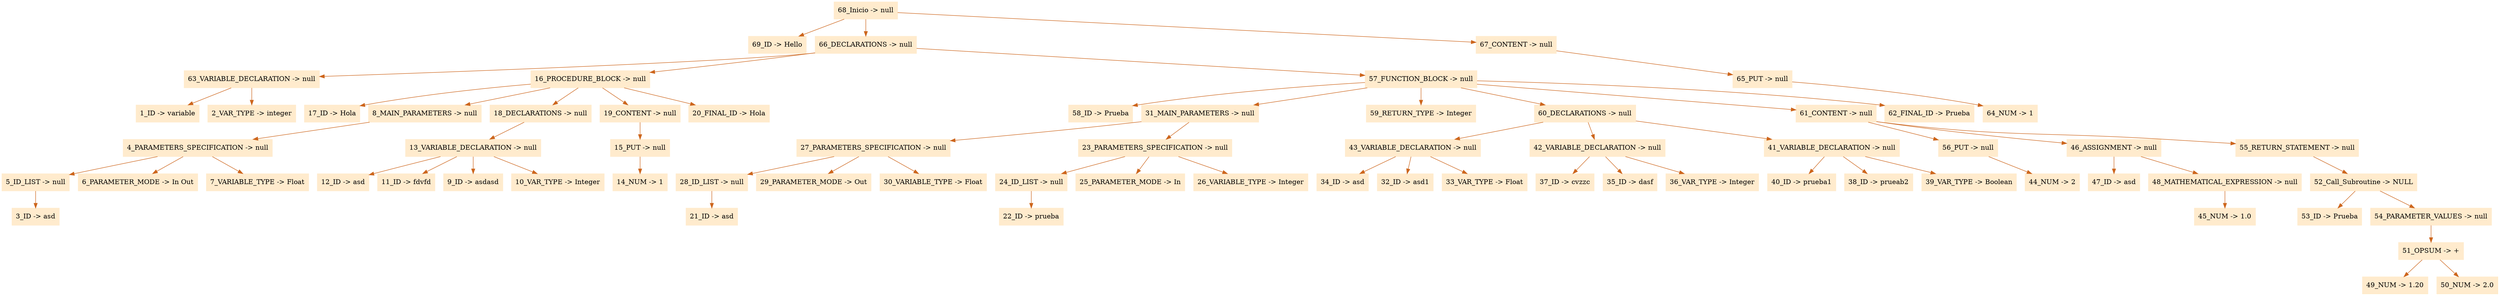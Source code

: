 digraph G {node[shape=box, style=filled, color=blanchedalmond]; edge[color=chocolate3];rankdir=UD 

"68_Inicio -> null"->"69_ID -> Hello"
"68_Inicio -> null"->"66_DECLARATIONS -> null"
"66_DECLARATIONS -> null"->"63_VARIABLE_DECLARATION -> null"
"63_VARIABLE_DECLARATION -> null"->"1_ID -> variable"
"63_VARIABLE_DECLARATION -> null"->"2_VAR_TYPE -> integer"
"66_DECLARATIONS -> null"->"16_PROCEDURE_BLOCK -> null"
"16_PROCEDURE_BLOCK -> null"->"17_ID -> Hola"
"16_PROCEDURE_BLOCK -> null"->"8_MAIN_PARAMETERS -> null"
"8_MAIN_PARAMETERS -> null"->"4_PARAMETERS_SPECIFICATION -> null"
"4_PARAMETERS_SPECIFICATION -> null"->"5_ID_LIST -> null"
"5_ID_LIST -> null"->"3_ID -> asd"
"4_PARAMETERS_SPECIFICATION -> null"->"6_PARAMETER_MODE -> In Out"
"4_PARAMETERS_SPECIFICATION -> null"->"7_VARIABLE_TYPE -> Float"
"16_PROCEDURE_BLOCK -> null"->"18_DECLARATIONS -> null"
"18_DECLARATIONS -> null"->"13_VARIABLE_DECLARATION -> null"
"13_VARIABLE_DECLARATION -> null"->"12_ID -> asd"
"13_VARIABLE_DECLARATION -> null"->"11_ID -> fdvfd"
"13_VARIABLE_DECLARATION -> null"->"9_ID -> asdasd"
"13_VARIABLE_DECLARATION -> null"->"10_VAR_TYPE -> Integer"
"16_PROCEDURE_BLOCK -> null"->"19_CONTENT -> null"
"19_CONTENT -> null"->"15_PUT -> null"
"15_PUT -> null"->"14_NUM -> 1"
"16_PROCEDURE_BLOCK -> null"->"20_FINAL_ID -> Hola"
"66_DECLARATIONS -> null"->"57_FUNCTION_BLOCK -> null"
"57_FUNCTION_BLOCK -> null"->"58_ID -> Prueba"
"57_FUNCTION_BLOCK -> null"->"31_MAIN_PARAMETERS -> null"
"31_MAIN_PARAMETERS -> null"->"27_PARAMETERS_SPECIFICATION -> null"
"27_PARAMETERS_SPECIFICATION -> null"->"28_ID_LIST -> null"
"28_ID_LIST -> null"->"21_ID -> asd"
"27_PARAMETERS_SPECIFICATION -> null"->"29_PARAMETER_MODE -> Out"
"27_PARAMETERS_SPECIFICATION -> null"->"30_VARIABLE_TYPE -> Float"
"31_MAIN_PARAMETERS -> null"->"23_PARAMETERS_SPECIFICATION -> null"
"23_PARAMETERS_SPECIFICATION -> null"->"24_ID_LIST -> null"
"24_ID_LIST -> null"->"22_ID -> prueba"
"23_PARAMETERS_SPECIFICATION -> null"->"25_PARAMETER_MODE -> In"
"23_PARAMETERS_SPECIFICATION -> null"->"26_VARIABLE_TYPE -> Integer"
"57_FUNCTION_BLOCK -> null"->"59_RETURN_TYPE -> Integer"
"57_FUNCTION_BLOCK -> null"->"60_DECLARATIONS -> null"
"60_DECLARATIONS -> null"->"43_VARIABLE_DECLARATION -> null"
"43_VARIABLE_DECLARATION -> null"->"34_ID -> asd"
"43_VARIABLE_DECLARATION -> null"->"32_ID -> asd1"
"43_VARIABLE_DECLARATION -> null"->"33_VAR_TYPE -> Float"
"60_DECLARATIONS -> null"->"42_VARIABLE_DECLARATION -> null"
"42_VARIABLE_DECLARATION -> null"->"37_ID -> cvzzc"
"42_VARIABLE_DECLARATION -> null"->"35_ID -> dasf"
"42_VARIABLE_DECLARATION -> null"->"36_VAR_TYPE -> Integer"
"60_DECLARATIONS -> null"->"41_VARIABLE_DECLARATION -> null"
"41_VARIABLE_DECLARATION -> null"->"40_ID -> prueba1"
"41_VARIABLE_DECLARATION -> null"->"38_ID -> prueab2"
"41_VARIABLE_DECLARATION -> null"->"39_VAR_TYPE -> Boolean"
"57_FUNCTION_BLOCK -> null"->"61_CONTENT -> null"
"61_CONTENT -> null"->"56_PUT -> null"
"56_PUT -> null"->"44_NUM -> 2"
"61_CONTENT -> null"->"46_ASSIGNMENT -> null"
"46_ASSIGNMENT -> null"->"47_ID -> asd"
"46_ASSIGNMENT -> null"->"48_MATHEMATICAL_EXPRESSION -> null"
"48_MATHEMATICAL_EXPRESSION -> null"->"45_NUM -> 1.0"
"61_CONTENT -> null"->"55_RETURN_STATEMENT -> null"
"55_RETURN_STATEMENT -> null"->"52_Call_Subroutine -> NULL"
"52_Call_Subroutine -> NULL"->"53_ID -> Prueba"
"52_Call_Subroutine -> NULL"->"54_PARAMETER_VALUES -> null"
"54_PARAMETER_VALUES -> null"->"51_OPSUM -> +"
"51_OPSUM -> +"->"49_NUM -> 1.20"
"51_OPSUM -> +"->"50_NUM -> 2.0"
"57_FUNCTION_BLOCK -> null"->"62_FINAL_ID -> Prueba"
"68_Inicio -> null"->"67_CONTENT -> null"
"67_CONTENT -> null"->"65_PUT -> null"
"65_PUT -> null"->"64_NUM -> 1"


}
